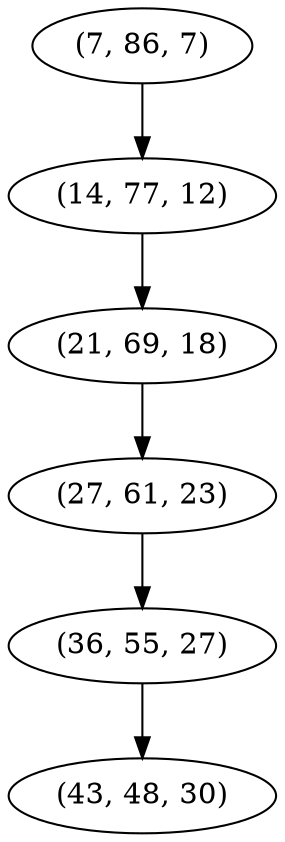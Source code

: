 digraph tree {
    "(7, 86, 7)";
    "(14, 77, 12)";
    "(21, 69, 18)";
    "(27, 61, 23)";
    "(36, 55, 27)";
    "(43, 48, 30)";
    "(7, 86, 7)" -> "(14, 77, 12)";
    "(14, 77, 12)" -> "(21, 69, 18)";
    "(21, 69, 18)" -> "(27, 61, 23)";
    "(27, 61, 23)" -> "(36, 55, 27)";
    "(36, 55, 27)" -> "(43, 48, 30)";
}
